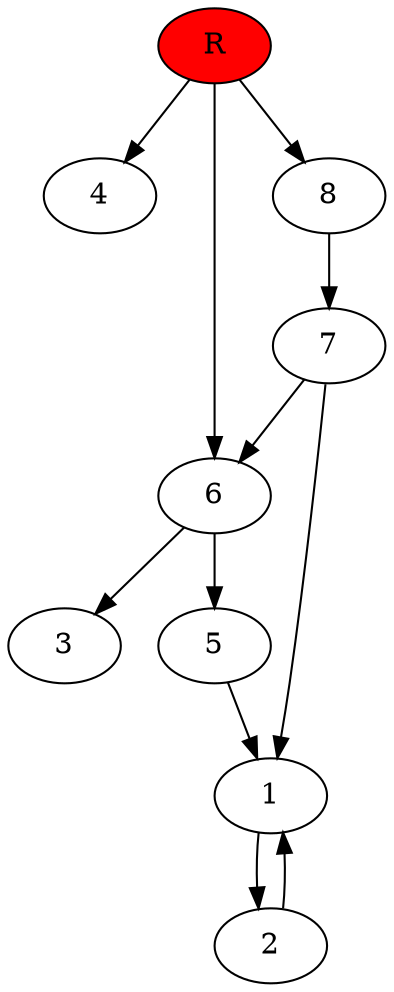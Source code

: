 digraph prb21733 {
	1
	2
	3
	4
	5
	6
	7
	8
	R [fillcolor="#ff0000" style=filled]
	1 -> 2
	2 -> 1
	5 -> 1
	6 -> 3
	6 -> 5
	7 -> 1
	7 -> 6
	8 -> 7
	R -> 4
	R -> 6
	R -> 8
}
